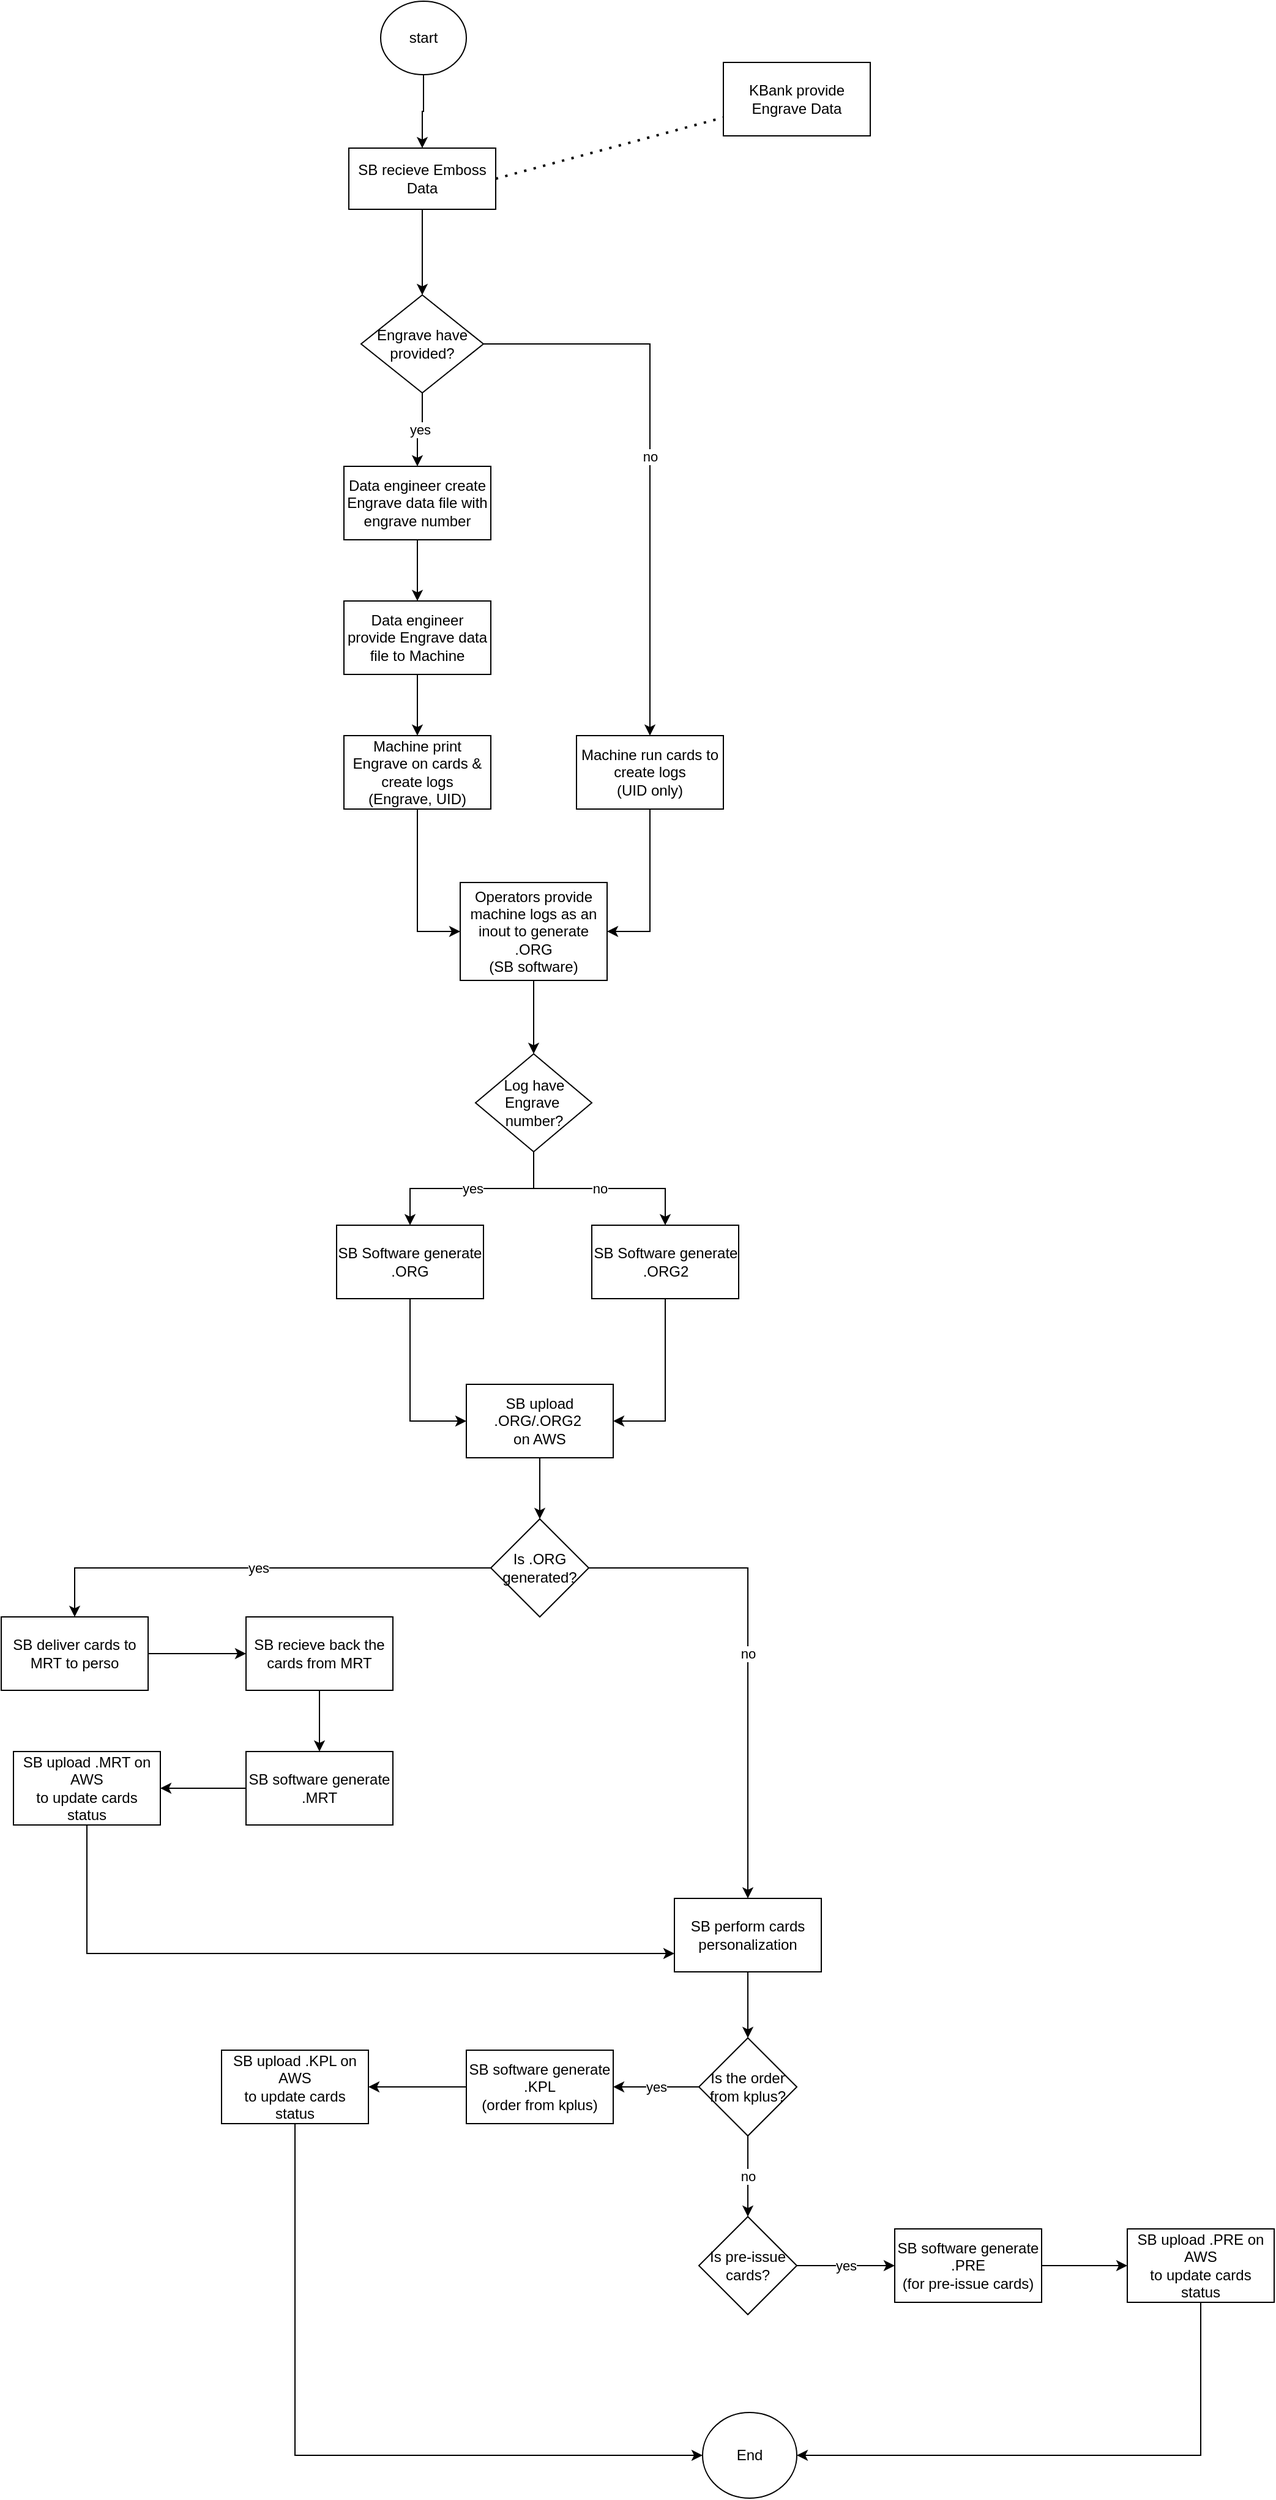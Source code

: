 <mxfile version="24.7.10">
  <diagram name="หน้า-1" id="qQfYxGUEPipdVxSLCB8Y">
    <mxGraphModel dx="1290" dy="558" grid="1" gridSize="10" guides="1" tooltips="1" connect="1" arrows="1" fold="1" page="1" pageScale="1" pageWidth="827" pageHeight="1169" math="0" shadow="0">
      <root>
        <mxCell id="0" />
        <mxCell id="1" parent="0" />
        <mxCell id="jhZBDQJKlJrp_bP3Eso0-7" style="edgeStyle=orthogonalEdgeStyle;rounded=0;orthogonalLoop=1;jettySize=auto;html=1;entryX=0.5;entryY=0;entryDx=0;entryDy=0;" edge="1" parent="1" source="jhZBDQJKlJrp_bP3Eso0-1" target="jhZBDQJKlJrp_bP3Eso0-4">
          <mxGeometry relative="1" as="geometry" />
        </mxCell>
        <mxCell id="jhZBDQJKlJrp_bP3Eso0-1" value="SB recieve Emboss Data" style="rounded=0;whiteSpace=wrap;html=1;" vertex="1" parent="1">
          <mxGeometry x="304" y="130" width="120" height="50" as="geometry" />
        </mxCell>
        <mxCell id="jhZBDQJKlJrp_bP3Eso0-2" value="start" style="ellipse;whiteSpace=wrap;html=1;" vertex="1" parent="1">
          <mxGeometry x="330" y="10" width="70" height="60" as="geometry" />
        </mxCell>
        <mxCell id="jhZBDQJKlJrp_bP3Eso0-3" value="KBank provide Engrave Data" style="rounded=0;whiteSpace=wrap;html=1;" vertex="1" parent="1">
          <mxGeometry x="610" y="60" width="120" height="60" as="geometry" />
        </mxCell>
        <mxCell id="jhZBDQJKlJrp_bP3Eso0-12" value="yes" style="edgeStyle=orthogonalEdgeStyle;rounded=0;orthogonalLoop=1;jettySize=auto;html=1;" edge="1" parent="1" source="jhZBDQJKlJrp_bP3Eso0-4" target="jhZBDQJKlJrp_bP3Eso0-9">
          <mxGeometry relative="1" as="geometry" />
        </mxCell>
        <mxCell id="jhZBDQJKlJrp_bP3Eso0-13" value="no" style="edgeStyle=orthogonalEdgeStyle;rounded=0;orthogonalLoop=1;jettySize=auto;html=1;entryX=0.5;entryY=0;entryDx=0;entryDy=0;" edge="1" parent="1" source="jhZBDQJKlJrp_bP3Eso0-4" target="jhZBDQJKlJrp_bP3Eso0-10">
          <mxGeometry relative="1" as="geometry" />
        </mxCell>
        <mxCell id="jhZBDQJKlJrp_bP3Eso0-4" value="&lt;div&gt;Engrave have provided? &lt;br&gt;&lt;/div&gt;" style="rhombus;whiteSpace=wrap;html=1;" vertex="1" parent="1">
          <mxGeometry x="314" y="250" width="100" height="80" as="geometry" />
        </mxCell>
        <mxCell id="jhZBDQJKlJrp_bP3Eso0-5" style="edgeStyle=orthogonalEdgeStyle;rounded=0;orthogonalLoop=1;jettySize=auto;html=1;entryX=0.5;entryY=0;entryDx=0;entryDy=0;" edge="1" parent="1" source="jhZBDQJKlJrp_bP3Eso0-2" target="jhZBDQJKlJrp_bP3Eso0-1">
          <mxGeometry relative="1" as="geometry" />
        </mxCell>
        <mxCell id="jhZBDQJKlJrp_bP3Eso0-6" value="" style="endArrow=none;dashed=1;html=1;dashPattern=1 3;strokeWidth=2;rounded=0;entryX=0;entryY=0.75;entryDx=0;entryDy=0;exitX=1;exitY=0.5;exitDx=0;exitDy=0;" edge="1" parent="1" source="jhZBDQJKlJrp_bP3Eso0-1" target="jhZBDQJKlJrp_bP3Eso0-3">
          <mxGeometry width="50" height="50" relative="1" as="geometry">
            <mxPoint x="500" y="160" as="sourcePoint" />
            <mxPoint x="550" y="110" as="targetPoint" />
          </mxGeometry>
        </mxCell>
        <mxCell id="jhZBDQJKlJrp_bP3Eso0-15" style="edgeStyle=orthogonalEdgeStyle;rounded=0;orthogonalLoop=1;jettySize=auto;html=1;entryX=0.5;entryY=0;entryDx=0;entryDy=0;" edge="1" parent="1" source="jhZBDQJKlJrp_bP3Eso0-9" target="jhZBDQJKlJrp_bP3Eso0-14">
          <mxGeometry relative="1" as="geometry" />
        </mxCell>
        <mxCell id="jhZBDQJKlJrp_bP3Eso0-9" value="Data engineer create Engrave data file with engrave number" style="rounded=0;whiteSpace=wrap;html=1;" vertex="1" parent="1">
          <mxGeometry x="300" y="390" width="120" height="60" as="geometry" />
        </mxCell>
        <mxCell id="jhZBDQJKlJrp_bP3Eso0-19" style="edgeStyle=orthogonalEdgeStyle;rounded=0;orthogonalLoop=1;jettySize=auto;html=1;entryX=1;entryY=0.5;entryDx=0;entryDy=0;" edge="1" parent="1" source="jhZBDQJKlJrp_bP3Eso0-10" target="jhZBDQJKlJrp_bP3Eso0-17">
          <mxGeometry relative="1" as="geometry" />
        </mxCell>
        <mxCell id="jhZBDQJKlJrp_bP3Eso0-10" value="&lt;div&gt;Machine run cards to create logs &lt;br&gt;&lt;/div&gt;&lt;div&gt;(UID only)&lt;br&gt;&lt;/div&gt;" style="rounded=0;whiteSpace=wrap;html=1;" vertex="1" parent="1">
          <mxGeometry x="490" y="610" width="120" height="60" as="geometry" />
        </mxCell>
        <mxCell id="jhZBDQJKlJrp_bP3Eso0-18" style="edgeStyle=orthogonalEdgeStyle;rounded=0;orthogonalLoop=1;jettySize=auto;html=1;entryX=0;entryY=0.5;entryDx=0;entryDy=0;" edge="1" parent="1" source="jhZBDQJKlJrp_bP3Eso0-11" target="jhZBDQJKlJrp_bP3Eso0-17">
          <mxGeometry relative="1" as="geometry" />
        </mxCell>
        <mxCell id="jhZBDQJKlJrp_bP3Eso0-11" value="&lt;div&gt;Machine print Engrave on cards &amp;amp; create logs &lt;br&gt;&lt;/div&gt;&lt;div&gt;(Engrave, UID)&lt;br&gt;&lt;/div&gt;" style="rounded=0;whiteSpace=wrap;html=1;" vertex="1" parent="1">
          <mxGeometry x="300" y="610" width="120" height="60" as="geometry" />
        </mxCell>
        <mxCell id="jhZBDQJKlJrp_bP3Eso0-16" style="edgeStyle=orthogonalEdgeStyle;rounded=0;orthogonalLoop=1;jettySize=auto;html=1;entryX=0.5;entryY=0;entryDx=0;entryDy=0;" edge="1" parent="1" source="jhZBDQJKlJrp_bP3Eso0-14" target="jhZBDQJKlJrp_bP3Eso0-11">
          <mxGeometry relative="1" as="geometry" />
        </mxCell>
        <mxCell id="jhZBDQJKlJrp_bP3Eso0-14" value="Data engineer provide Engrave data file to Machine" style="rounded=0;whiteSpace=wrap;html=1;" vertex="1" parent="1">
          <mxGeometry x="300" y="500" width="120" height="60" as="geometry" />
        </mxCell>
        <mxCell id="jhZBDQJKlJrp_bP3Eso0-22" style="edgeStyle=orthogonalEdgeStyle;rounded=0;orthogonalLoop=1;jettySize=auto;html=1;" edge="1" parent="1" source="jhZBDQJKlJrp_bP3Eso0-17" target="jhZBDQJKlJrp_bP3Eso0-21">
          <mxGeometry relative="1" as="geometry" />
        </mxCell>
        <mxCell id="jhZBDQJKlJrp_bP3Eso0-17" value="&lt;div&gt;Operators provide machine logs as an inout to generate .ORG&lt;/div&gt;&lt;div&gt;(SB software)&lt;br&gt;&lt;/div&gt;" style="rounded=0;whiteSpace=wrap;html=1;" vertex="1" parent="1">
          <mxGeometry x="395" y="730" width="120" height="80" as="geometry" />
        </mxCell>
        <mxCell id="jhZBDQJKlJrp_bP3Eso0-27" style="edgeStyle=orthogonalEdgeStyle;rounded=0;orthogonalLoop=1;jettySize=auto;html=1;entryX=0;entryY=0.5;entryDx=0;entryDy=0;" edge="1" parent="1" source="jhZBDQJKlJrp_bP3Eso0-20" target="jhZBDQJKlJrp_bP3Eso0-26">
          <mxGeometry relative="1" as="geometry" />
        </mxCell>
        <mxCell id="jhZBDQJKlJrp_bP3Eso0-20" value="SB Software generate .ORG" style="rounded=0;whiteSpace=wrap;html=1;" vertex="1" parent="1">
          <mxGeometry x="294" y="1010" width="120" height="60" as="geometry" />
        </mxCell>
        <mxCell id="jhZBDQJKlJrp_bP3Eso0-23" value="yes" style="edgeStyle=orthogonalEdgeStyle;rounded=0;orthogonalLoop=1;jettySize=auto;html=1;" edge="1" parent="1" source="jhZBDQJKlJrp_bP3Eso0-21" target="jhZBDQJKlJrp_bP3Eso0-20">
          <mxGeometry relative="1" as="geometry" />
        </mxCell>
        <mxCell id="jhZBDQJKlJrp_bP3Eso0-25" value="no" style="edgeStyle=orthogonalEdgeStyle;rounded=0;orthogonalLoop=1;jettySize=auto;html=1;entryX=0.5;entryY=0;entryDx=0;entryDy=0;" edge="1" parent="1" source="jhZBDQJKlJrp_bP3Eso0-21" target="jhZBDQJKlJrp_bP3Eso0-24">
          <mxGeometry relative="1" as="geometry" />
        </mxCell>
        <mxCell id="jhZBDQJKlJrp_bP3Eso0-21" value="&lt;div&gt;Log have Engrave&amp;nbsp;&lt;/div&gt;&lt;div&gt;number?&lt;/div&gt;" style="rhombus;whiteSpace=wrap;html=1;" vertex="1" parent="1">
          <mxGeometry x="407.5" y="870" width="95" height="80" as="geometry" />
        </mxCell>
        <mxCell id="jhZBDQJKlJrp_bP3Eso0-28" style="edgeStyle=orthogonalEdgeStyle;rounded=0;orthogonalLoop=1;jettySize=auto;html=1;entryX=1;entryY=0.5;entryDx=0;entryDy=0;" edge="1" parent="1" source="jhZBDQJKlJrp_bP3Eso0-24" target="jhZBDQJKlJrp_bP3Eso0-26">
          <mxGeometry relative="1" as="geometry" />
        </mxCell>
        <mxCell id="jhZBDQJKlJrp_bP3Eso0-24" value="&lt;div&gt;SB Software generate .ORG2&lt;/div&gt;" style="rounded=0;whiteSpace=wrap;html=1;" vertex="1" parent="1">
          <mxGeometry x="502.5" y="1010" width="120" height="60" as="geometry" />
        </mxCell>
        <mxCell id="jhZBDQJKlJrp_bP3Eso0-35" style="edgeStyle=orthogonalEdgeStyle;rounded=0;orthogonalLoop=1;jettySize=auto;html=1;entryX=0.5;entryY=0;entryDx=0;entryDy=0;" edge="1" parent="1" source="jhZBDQJKlJrp_bP3Eso0-26" target="jhZBDQJKlJrp_bP3Eso0-34">
          <mxGeometry relative="1" as="geometry" />
        </mxCell>
        <mxCell id="jhZBDQJKlJrp_bP3Eso0-26" value="&lt;div&gt;SB upload .ORG/.ORG2&amp;nbsp;&lt;/div&gt;&lt;div&gt;on AWS&lt;/div&gt;" style="rounded=0;whiteSpace=wrap;html=1;" vertex="1" parent="1">
          <mxGeometry x="400" y="1140" width="120" height="60" as="geometry" />
        </mxCell>
        <mxCell id="jhZBDQJKlJrp_bP3Eso0-39" style="edgeStyle=orthogonalEdgeStyle;rounded=0;orthogonalLoop=1;jettySize=auto;html=1;entryX=0;entryY=0.5;entryDx=0;entryDy=0;" edge="1" parent="1" source="jhZBDQJKlJrp_bP3Eso0-29" target="jhZBDQJKlJrp_bP3Eso0-30">
          <mxGeometry relative="1" as="geometry" />
        </mxCell>
        <mxCell id="jhZBDQJKlJrp_bP3Eso0-29" value="SB deliver cards to MRT to perso" style="rounded=0;whiteSpace=wrap;html=1;" vertex="1" parent="1">
          <mxGeometry x="20" y="1330" width="120" height="60" as="geometry" />
        </mxCell>
        <mxCell id="jhZBDQJKlJrp_bP3Eso0-47" style="edgeStyle=orthogonalEdgeStyle;rounded=0;orthogonalLoop=1;jettySize=auto;html=1;entryX=0.5;entryY=0;entryDx=0;entryDy=0;" edge="1" parent="1" source="jhZBDQJKlJrp_bP3Eso0-30" target="jhZBDQJKlJrp_bP3Eso0-31">
          <mxGeometry relative="1" as="geometry" />
        </mxCell>
        <mxCell id="jhZBDQJKlJrp_bP3Eso0-30" value="SB recieve back the cards from MRT" style="rounded=0;whiteSpace=wrap;html=1;" vertex="1" parent="1">
          <mxGeometry x="220" y="1330" width="120" height="60" as="geometry" />
        </mxCell>
        <mxCell id="jhZBDQJKlJrp_bP3Eso0-48" style="edgeStyle=orthogonalEdgeStyle;rounded=0;orthogonalLoop=1;jettySize=auto;html=1;entryX=1;entryY=0.5;entryDx=0;entryDy=0;" edge="1" parent="1" source="jhZBDQJKlJrp_bP3Eso0-31" target="jhZBDQJKlJrp_bP3Eso0-32">
          <mxGeometry relative="1" as="geometry" />
        </mxCell>
        <mxCell id="jhZBDQJKlJrp_bP3Eso0-31" value="SB software generate .MRT" style="rounded=0;whiteSpace=wrap;html=1;" vertex="1" parent="1">
          <mxGeometry x="220" y="1440" width="120" height="60" as="geometry" />
        </mxCell>
        <mxCell id="jhZBDQJKlJrp_bP3Eso0-50" style="edgeStyle=orthogonalEdgeStyle;rounded=0;orthogonalLoop=1;jettySize=auto;html=1;entryX=0;entryY=0.75;entryDx=0;entryDy=0;exitX=0.5;exitY=1;exitDx=0;exitDy=0;" edge="1" parent="1" source="jhZBDQJKlJrp_bP3Eso0-32" target="jhZBDQJKlJrp_bP3Eso0-45">
          <mxGeometry relative="1" as="geometry" />
        </mxCell>
        <mxCell id="jhZBDQJKlJrp_bP3Eso0-32" value="&lt;div&gt;SB upload .MRT on AWS&lt;/div&gt;&lt;div&gt;to update cards status&lt;br&gt;&lt;/div&gt;" style="rounded=0;whiteSpace=wrap;html=1;" vertex="1" parent="1">
          <mxGeometry x="30" y="1440" width="120" height="60" as="geometry" />
        </mxCell>
        <mxCell id="jhZBDQJKlJrp_bP3Eso0-36" value="yes" style="edgeStyle=orthogonalEdgeStyle;rounded=0;orthogonalLoop=1;jettySize=auto;html=1;entryX=0.5;entryY=0;entryDx=0;entryDy=0;" edge="1" parent="1" source="jhZBDQJKlJrp_bP3Eso0-34" target="jhZBDQJKlJrp_bP3Eso0-29">
          <mxGeometry relative="1" as="geometry" />
        </mxCell>
        <mxCell id="jhZBDQJKlJrp_bP3Eso0-46" value="no" style="edgeStyle=orthogonalEdgeStyle;rounded=0;orthogonalLoop=1;jettySize=auto;html=1;" edge="1" parent="1" source="jhZBDQJKlJrp_bP3Eso0-34" target="jhZBDQJKlJrp_bP3Eso0-45">
          <mxGeometry relative="1" as="geometry" />
        </mxCell>
        <mxCell id="jhZBDQJKlJrp_bP3Eso0-34" value="Is .ORG generated?" style="rhombus;whiteSpace=wrap;html=1;" vertex="1" parent="1">
          <mxGeometry x="420" y="1250" width="80" height="80" as="geometry" />
        </mxCell>
        <mxCell id="jhZBDQJKlJrp_bP3Eso0-37" value="End" style="ellipse;whiteSpace=wrap;html=1;" vertex="1" parent="1">
          <mxGeometry x="593" y="1980" width="77" height="70" as="geometry" />
        </mxCell>
        <mxCell id="jhZBDQJKlJrp_bP3Eso0-42" value="&lt;div&gt;SB software generate .KPL&lt;br&gt;(order from kplus)&lt;br&gt;&lt;/div&gt;" style="rounded=0;whiteSpace=wrap;html=1;" vertex="1" parent="1">
          <mxGeometry x="400" y="1684" width="120" height="60" as="geometry" />
        </mxCell>
        <mxCell id="jhZBDQJKlJrp_bP3Eso0-59" style="edgeStyle=orthogonalEdgeStyle;rounded=0;orthogonalLoop=1;jettySize=auto;html=1;entryX=0;entryY=0.5;entryDx=0;entryDy=0;" edge="1" parent="1" source="jhZBDQJKlJrp_bP3Eso0-43" target="jhZBDQJKlJrp_bP3Eso0-57">
          <mxGeometry relative="1" as="geometry" />
        </mxCell>
        <mxCell id="jhZBDQJKlJrp_bP3Eso0-43" value="&lt;div&gt;SB software generate .PRE&lt;/div&gt;&lt;div&gt;(for pre-issue cards)&lt;br&gt;&lt;/div&gt;" style="rounded=0;whiteSpace=wrap;html=1;" vertex="1" parent="1">
          <mxGeometry x="750" y="1830" width="120" height="60" as="geometry" />
        </mxCell>
        <mxCell id="jhZBDQJKlJrp_bP3Eso0-60" style="edgeStyle=orthogonalEdgeStyle;rounded=0;orthogonalLoop=1;jettySize=auto;html=1;entryX=0;entryY=0.5;entryDx=0;entryDy=0;exitX=0.5;exitY=1;exitDx=0;exitDy=0;" edge="1" parent="1" source="jhZBDQJKlJrp_bP3Eso0-44" target="jhZBDQJKlJrp_bP3Eso0-37">
          <mxGeometry relative="1" as="geometry" />
        </mxCell>
        <mxCell id="jhZBDQJKlJrp_bP3Eso0-44" value="&lt;div&gt;SB upload .KPL on AWS&lt;/div&gt;&lt;div&gt;to update cards status&lt;br&gt;&lt;/div&gt;" style="rounded=0;whiteSpace=wrap;html=1;" vertex="1" parent="1">
          <mxGeometry x="200" y="1684" width="120" height="60" as="geometry" />
        </mxCell>
        <mxCell id="jhZBDQJKlJrp_bP3Eso0-53" style="edgeStyle=orthogonalEdgeStyle;rounded=0;orthogonalLoop=1;jettySize=auto;html=1;entryX=0.5;entryY=0;entryDx=0;entryDy=0;" edge="1" parent="1" source="jhZBDQJKlJrp_bP3Eso0-45" target="jhZBDQJKlJrp_bP3Eso0-51">
          <mxGeometry relative="1" as="geometry" />
        </mxCell>
        <mxCell id="jhZBDQJKlJrp_bP3Eso0-45" value="SB perform cards personalization" style="rounded=0;whiteSpace=wrap;html=1;" vertex="1" parent="1">
          <mxGeometry x="570" y="1560" width="120" height="60" as="geometry" />
        </mxCell>
        <mxCell id="jhZBDQJKlJrp_bP3Eso0-54" value="yes" style="edgeStyle=orthogonalEdgeStyle;rounded=0;orthogonalLoop=1;jettySize=auto;html=1;entryX=1;entryY=0.5;entryDx=0;entryDy=0;" edge="1" parent="1" source="jhZBDQJKlJrp_bP3Eso0-51" target="jhZBDQJKlJrp_bP3Eso0-42">
          <mxGeometry relative="1" as="geometry" />
        </mxCell>
        <mxCell id="jhZBDQJKlJrp_bP3Eso0-55" value="no" style="edgeStyle=orthogonalEdgeStyle;rounded=0;orthogonalLoop=1;jettySize=auto;html=1;entryX=0.5;entryY=0;entryDx=0;entryDy=0;" edge="1" parent="1" source="jhZBDQJKlJrp_bP3Eso0-51" target="jhZBDQJKlJrp_bP3Eso0-52">
          <mxGeometry relative="1" as="geometry" />
        </mxCell>
        <mxCell id="jhZBDQJKlJrp_bP3Eso0-51" value="Is the order from kplus?" style="rhombus;whiteSpace=wrap;html=1;" vertex="1" parent="1">
          <mxGeometry x="590" y="1674" width="80" height="80" as="geometry" />
        </mxCell>
        <mxCell id="jhZBDQJKlJrp_bP3Eso0-56" value="yes" style="edgeStyle=orthogonalEdgeStyle;rounded=0;orthogonalLoop=1;jettySize=auto;html=1;exitX=1;exitY=0.5;exitDx=0;exitDy=0;" edge="1" parent="1" source="jhZBDQJKlJrp_bP3Eso0-52" target="jhZBDQJKlJrp_bP3Eso0-43">
          <mxGeometry relative="1" as="geometry" />
        </mxCell>
        <mxCell id="jhZBDQJKlJrp_bP3Eso0-52" value="Is pre-issue cards?" style="rhombus;whiteSpace=wrap;html=1;" vertex="1" parent="1">
          <mxGeometry x="590" y="1820" width="80" height="80" as="geometry" />
        </mxCell>
        <mxCell id="jhZBDQJKlJrp_bP3Eso0-61" style="edgeStyle=orthogonalEdgeStyle;rounded=0;orthogonalLoop=1;jettySize=auto;html=1;entryX=1;entryY=0.5;entryDx=0;entryDy=0;exitX=0.5;exitY=1;exitDx=0;exitDy=0;" edge="1" parent="1" source="jhZBDQJKlJrp_bP3Eso0-57" target="jhZBDQJKlJrp_bP3Eso0-37">
          <mxGeometry relative="1" as="geometry" />
        </mxCell>
        <mxCell id="jhZBDQJKlJrp_bP3Eso0-57" value="&lt;div&gt;SB upload .PRE on AWS&lt;/div&gt;&lt;div&gt;to update cards status&lt;br&gt;&lt;/div&gt;" style="rounded=0;whiteSpace=wrap;html=1;" vertex="1" parent="1">
          <mxGeometry x="940" y="1830" width="120" height="60" as="geometry" />
        </mxCell>
        <mxCell id="jhZBDQJKlJrp_bP3Eso0-58" style="edgeStyle=orthogonalEdgeStyle;rounded=0;orthogonalLoop=1;jettySize=auto;html=1;entryX=1;entryY=0.5;entryDx=0;entryDy=0;" edge="1" parent="1" source="jhZBDQJKlJrp_bP3Eso0-42" target="jhZBDQJKlJrp_bP3Eso0-44">
          <mxGeometry relative="1" as="geometry" />
        </mxCell>
      </root>
    </mxGraphModel>
  </diagram>
</mxfile>
